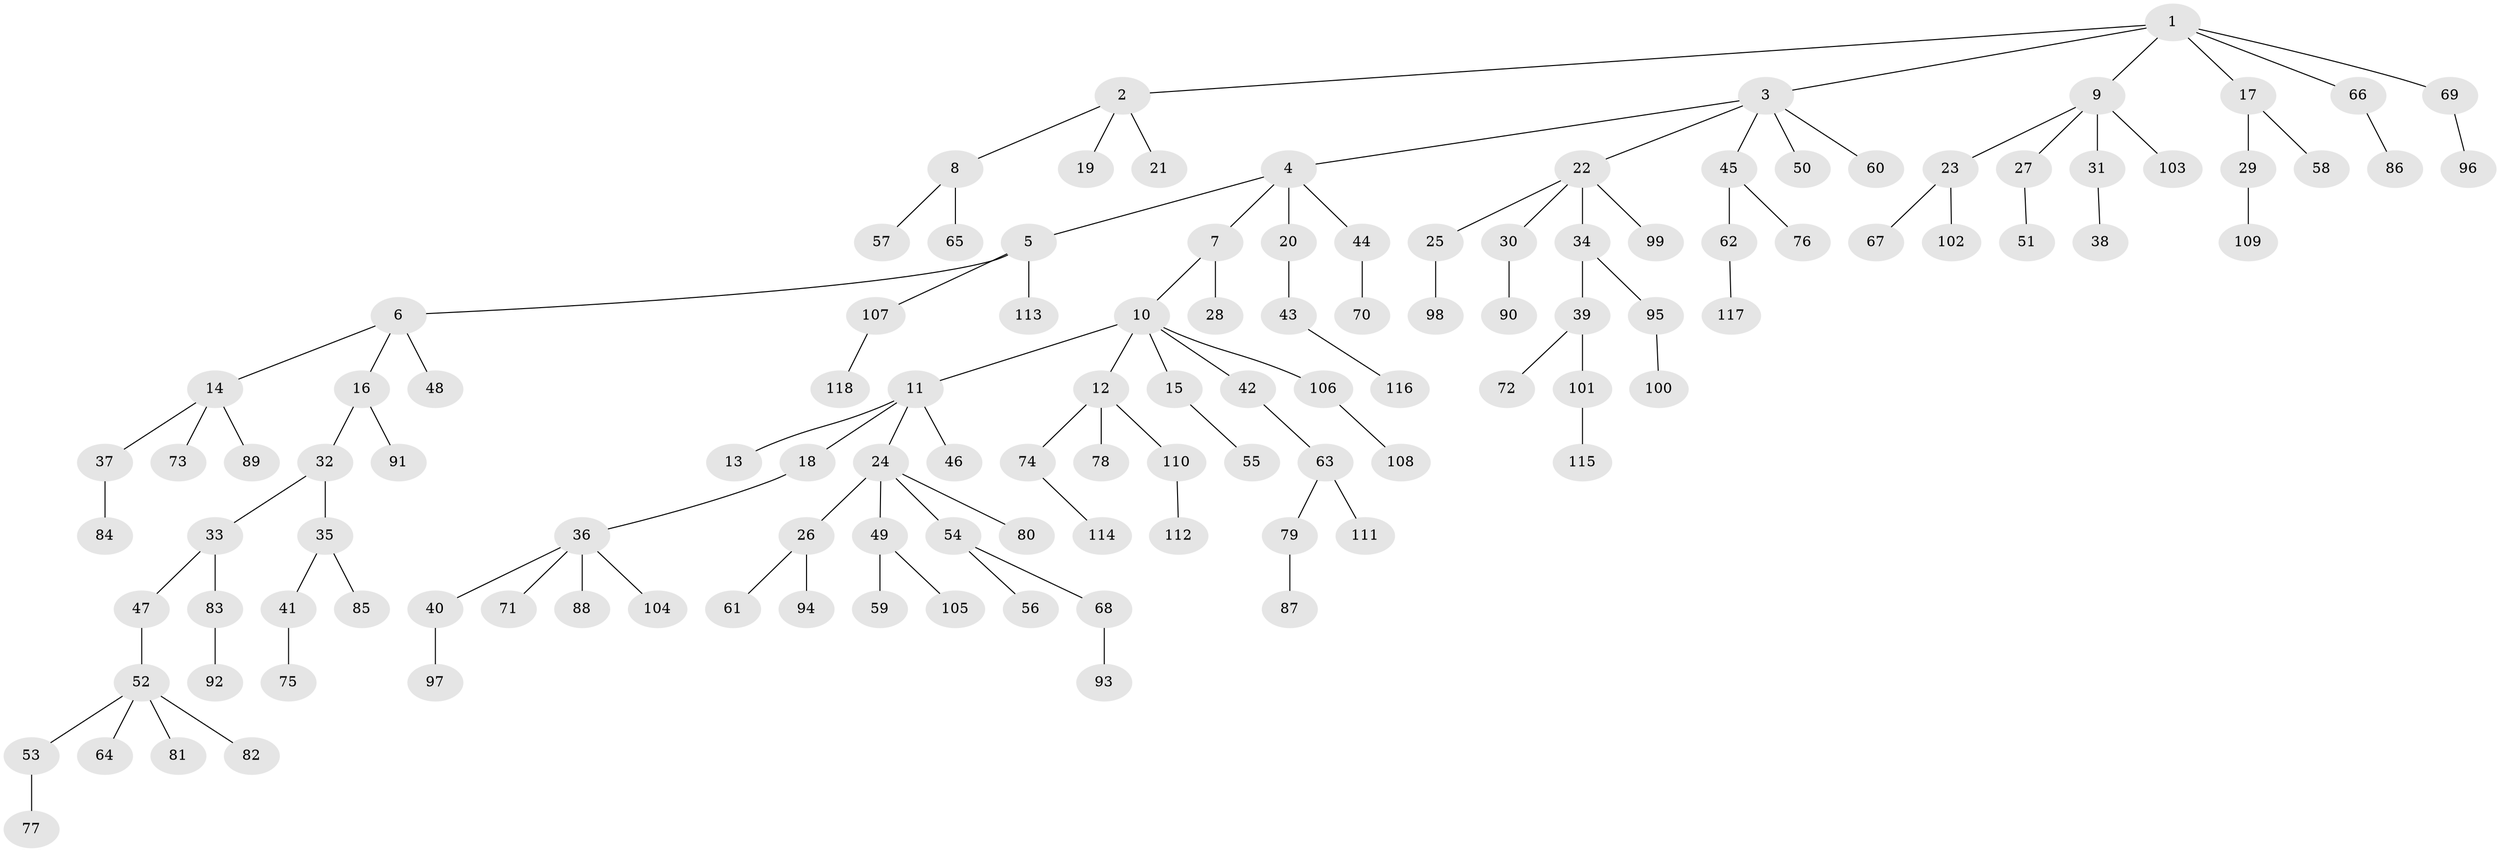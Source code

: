 // coarse degree distribution, {7: 0.012658227848101266, 3: 0.08860759493670886, 5: 0.06329113924050633, 4: 0.06329113924050633, 2: 0.189873417721519, 8: 0.012658227848101266, 1: 0.569620253164557}
// Generated by graph-tools (version 1.1) at 2025/52/02/27/25 19:52:13]
// undirected, 118 vertices, 117 edges
graph export_dot {
graph [start="1"]
  node [color=gray90,style=filled];
  1;
  2;
  3;
  4;
  5;
  6;
  7;
  8;
  9;
  10;
  11;
  12;
  13;
  14;
  15;
  16;
  17;
  18;
  19;
  20;
  21;
  22;
  23;
  24;
  25;
  26;
  27;
  28;
  29;
  30;
  31;
  32;
  33;
  34;
  35;
  36;
  37;
  38;
  39;
  40;
  41;
  42;
  43;
  44;
  45;
  46;
  47;
  48;
  49;
  50;
  51;
  52;
  53;
  54;
  55;
  56;
  57;
  58;
  59;
  60;
  61;
  62;
  63;
  64;
  65;
  66;
  67;
  68;
  69;
  70;
  71;
  72;
  73;
  74;
  75;
  76;
  77;
  78;
  79;
  80;
  81;
  82;
  83;
  84;
  85;
  86;
  87;
  88;
  89;
  90;
  91;
  92;
  93;
  94;
  95;
  96;
  97;
  98;
  99;
  100;
  101;
  102;
  103;
  104;
  105;
  106;
  107;
  108;
  109;
  110;
  111;
  112;
  113;
  114;
  115;
  116;
  117;
  118;
  1 -- 2;
  1 -- 3;
  1 -- 9;
  1 -- 17;
  1 -- 66;
  1 -- 69;
  2 -- 8;
  2 -- 19;
  2 -- 21;
  3 -- 4;
  3 -- 22;
  3 -- 45;
  3 -- 50;
  3 -- 60;
  4 -- 5;
  4 -- 7;
  4 -- 20;
  4 -- 44;
  5 -- 6;
  5 -- 107;
  5 -- 113;
  6 -- 14;
  6 -- 16;
  6 -- 48;
  7 -- 10;
  7 -- 28;
  8 -- 57;
  8 -- 65;
  9 -- 23;
  9 -- 27;
  9 -- 31;
  9 -- 103;
  10 -- 11;
  10 -- 12;
  10 -- 15;
  10 -- 42;
  10 -- 106;
  11 -- 13;
  11 -- 18;
  11 -- 24;
  11 -- 46;
  12 -- 74;
  12 -- 78;
  12 -- 110;
  14 -- 37;
  14 -- 73;
  14 -- 89;
  15 -- 55;
  16 -- 32;
  16 -- 91;
  17 -- 29;
  17 -- 58;
  18 -- 36;
  20 -- 43;
  22 -- 25;
  22 -- 30;
  22 -- 34;
  22 -- 99;
  23 -- 67;
  23 -- 102;
  24 -- 26;
  24 -- 49;
  24 -- 54;
  24 -- 80;
  25 -- 98;
  26 -- 61;
  26 -- 94;
  27 -- 51;
  29 -- 109;
  30 -- 90;
  31 -- 38;
  32 -- 33;
  32 -- 35;
  33 -- 47;
  33 -- 83;
  34 -- 39;
  34 -- 95;
  35 -- 41;
  35 -- 85;
  36 -- 40;
  36 -- 71;
  36 -- 88;
  36 -- 104;
  37 -- 84;
  39 -- 72;
  39 -- 101;
  40 -- 97;
  41 -- 75;
  42 -- 63;
  43 -- 116;
  44 -- 70;
  45 -- 62;
  45 -- 76;
  47 -- 52;
  49 -- 59;
  49 -- 105;
  52 -- 53;
  52 -- 64;
  52 -- 81;
  52 -- 82;
  53 -- 77;
  54 -- 56;
  54 -- 68;
  62 -- 117;
  63 -- 79;
  63 -- 111;
  66 -- 86;
  68 -- 93;
  69 -- 96;
  74 -- 114;
  79 -- 87;
  83 -- 92;
  95 -- 100;
  101 -- 115;
  106 -- 108;
  107 -- 118;
  110 -- 112;
}
